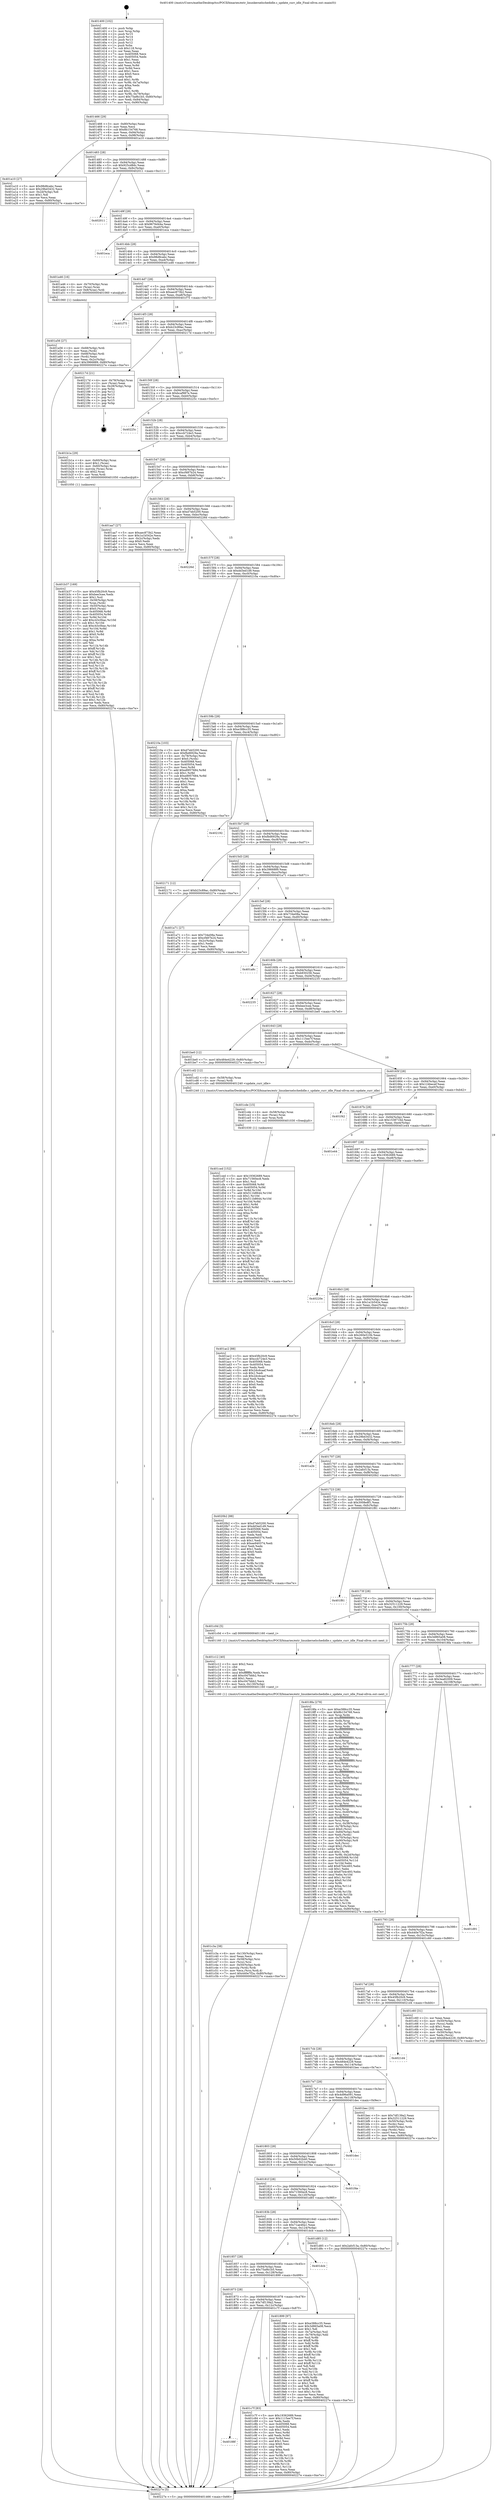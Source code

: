 digraph "0x401400" {
  label = "0x401400 (/mnt/c/Users/mathe/Desktop/tcc/POCII/binaries/extr_linuxkernelschedidle.c_update_curr_idle_Final-ollvm.out::main(0))"
  labelloc = "t"
  node[shape=record]

  Entry [label="",width=0.3,height=0.3,shape=circle,fillcolor=black,style=filled]
  "0x401466" [label="{
     0x401466 [29]\l
     | [instrs]\l
     &nbsp;&nbsp;0x401466 \<+3\>: mov -0x80(%rbp),%eax\l
     &nbsp;&nbsp;0x401469 \<+2\>: mov %eax,%ecx\l
     &nbsp;&nbsp;0x40146b \<+6\>: sub $0x8b154768,%ecx\l
     &nbsp;&nbsp;0x401471 \<+6\>: mov %eax,-0x94(%rbp)\l
     &nbsp;&nbsp;0x401477 \<+6\>: mov %ecx,-0x98(%rbp)\l
     &nbsp;&nbsp;0x40147d \<+6\>: je 0000000000401a10 \<main+0x610\>\l
  }"]
  "0x401a10" [label="{
     0x401a10 [27]\l
     | [instrs]\l
     &nbsp;&nbsp;0x401a10 \<+5\>: mov $0x98d8cabc,%eax\l
     &nbsp;&nbsp;0x401a15 \<+5\>: mov $0x29bd3432,%ecx\l
     &nbsp;&nbsp;0x401a1a \<+3\>: mov -0x2d(%rbp),%dl\l
     &nbsp;&nbsp;0x401a1d \<+3\>: test $0x1,%dl\l
     &nbsp;&nbsp;0x401a20 \<+3\>: cmovne %ecx,%eax\l
     &nbsp;&nbsp;0x401a23 \<+3\>: mov %eax,-0x80(%rbp)\l
     &nbsp;&nbsp;0x401a26 \<+5\>: jmp 000000000040227e \<main+0xe7e\>\l
  }"]
  "0x401483" [label="{
     0x401483 [28]\l
     | [instrs]\l
     &nbsp;&nbsp;0x401483 \<+5\>: jmp 0000000000401488 \<main+0x88\>\l
     &nbsp;&nbsp;0x401488 \<+6\>: mov -0x94(%rbp),%eax\l
     &nbsp;&nbsp;0x40148e \<+5\>: sub $0x925cd8dc,%eax\l
     &nbsp;&nbsp;0x401493 \<+6\>: mov %eax,-0x9c(%rbp)\l
     &nbsp;&nbsp;0x401499 \<+6\>: je 0000000000402011 \<main+0xc11\>\l
  }"]
  Exit [label="",width=0.3,height=0.3,shape=circle,fillcolor=black,style=filled,peripheries=2]
  "0x402011" [label="{
     0x402011\l
  }", style=dashed]
  "0x40149f" [label="{
     0x40149f [28]\l
     | [instrs]\l
     &nbsp;&nbsp;0x40149f \<+5\>: jmp 00000000004014a4 \<main+0xa4\>\l
     &nbsp;&nbsp;0x4014a4 \<+6\>: mov -0x94(%rbp),%eax\l
     &nbsp;&nbsp;0x4014aa \<+5\>: sub $0x9676d44a,%eax\l
     &nbsp;&nbsp;0x4014af \<+6\>: mov %eax,-0xa0(%rbp)\l
     &nbsp;&nbsp;0x4014b5 \<+6\>: je 0000000000401eca \<main+0xaca\>\l
  }"]
  "0x401ced" [label="{
     0x401ced [152]\l
     | [instrs]\l
     &nbsp;&nbsp;0x401ced \<+5\>: mov $0x19362689,%ecx\l
     &nbsp;&nbsp;0x401cf2 \<+5\>: mov $0x71560ec8,%edx\l
     &nbsp;&nbsp;0x401cf7 \<+3\>: mov $0x1,%sil\l
     &nbsp;&nbsp;0x401cfa \<+8\>: mov 0x405068,%r8d\l
     &nbsp;&nbsp;0x401d02 \<+8\>: mov 0x405054,%r9d\l
     &nbsp;&nbsp;0x401d0a \<+3\>: mov %r8d,%r10d\l
     &nbsp;&nbsp;0x401d0d \<+7\>: add $0x511b8644,%r10d\l
     &nbsp;&nbsp;0x401d14 \<+4\>: sub $0x1,%r10d\l
     &nbsp;&nbsp;0x401d18 \<+7\>: sub $0x511b8644,%r10d\l
     &nbsp;&nbsp;0x401d1f \<+4\>: imul %r10d,%r8d\l
     &nbsp;&nbsp;0x401d23 \<+4\>: and $0x1,%r8d\l
     &nbsp;&nbsp;0x401d27 \<+4\>: cmp $0x0,%r8d\l
     &nbsp;&nbsp;0x401d2b \<+4\>: sete %r11b\l
     &nbsp;&nbsp;0x401d2f \<+4\>: cmp $0xa,%r9d\l
     &nbsp;&nbsp;0x401d33 \<+3\>: setl %bl\l
     &nbsp;&nbsp;0x401d36 \<+3\>: mov %r11b,%r14b\l
     &nbsp;&nbsp;0x401d39 \<+4\>: xor $0xff,%r14b\l
     &nbsp;&nbsp;0x401d3d \<+3\>: mov %bl,%r15b\l
     &nbsp;&nbsp;0x401d40 \<+4\>: xor $0xff,%r15b\l
     &nbsp;&nbsp;0x401d44 \<+4\>: xor $0x1,%sil\l
     &nbsp;&nbsp;0x401d48 \<+3\>: mov %r14b,%r12b\l
     &nbsp;&nbsp;0x401d4b \<+4\>: and $0xff,%r12b\l
     &nbsp;&nbsp;0x401d4f \<+3\>: and %sil,%r11b\l
     &nbsp;&nbsp;0x401d52 \<+3\>: mov %r15b,%r13b\l
     &nbsp;&nbsp;0x401d55 \<+4\>: and $0xff,%r13b\l
     &nbsp;&nbsp;0x401d59 \<+3\>: and %sil,%bl\l
     &nbsp;&nbsp;0x401d5c \<+3\>: or %r11b,%r12b\l
     &nbsp;&nbsp;0x401d5f \<+3\>: or %bl,%r13b\l
     &nbsp;&nbsp;0x401d62 \<+3\>: xor %r13b,%r12b\l
     &nbsp;&nbsp;0x401d65 \<+3\>: or %r15b,%r14b\l
     &nbsp;&nbsp;0x401d68 \<+4\>: xor $0xff,%r14b\l
     &nbsp;&nbsp;0x401d6c \<+4\>: or $0x1,%sil\l
     &nbsp;&nbsp;0x401d70 \<+3\>: and %sil,%r14b\l
     &nbsp;&nbsp;0x401d73 \<+3\>: or %r14b,%r12b\l
     &nbsp;&nbsp;0x401d76 \<+4\>: test $0x1,%r12b\l
     &nbsp;&nbsp;0x401d7a \<+3\>: cmovne %edx,%ecx\l
     &nbsp;&nbsp;0x401d7d \<+3\>: mov %ecx,-0x80(%rbp)\l
     &nbsp;&nbsp;0x401d80 \<+5\>: jmp 000000000040227e \<main+0xe7e\>\l
  }"]
  "0x401eca" [label="{
     0x401eca\l
  }", style=dashed]
  "0x4014bb" [label="{
     0x4014bb [28]\l
     | [instrs]\l
     &nbsp;&nbsp;0x4014bb \<+5\>: jmp 00000000004014c0 \<main+0xc0\>\l
     &nbsp;&nbsp;0x4014c0 \<+6\>: mov -0x94(%rbp),%eax\l
     &nbsp;&nbsp;0x4014c6 \<+5\>: sub $0x98d8cabc,%eax\l
     &nbsp;&nbsp;0x4014cb \<+6\>: mov %eax,-0xa4(%rbp)\l
     &nbsp;&nbsp;0x4014d1 \<+6\>: je 0000000000401a46 \<main+0x646\>\l
  }"]
  "0x401cde" [label="{
     0x401cde [15]\l
     | [instrs]\l
     &nbsp;&nbsp;0x401cde \<+4\>: mov -0x58(%rbp),%rax\l
     &nbsp;&nbsp;0x401ce2 \<+3\>: mov (%rax),%rax\l
     &nbsp;&nbsp;0x401ce5 \<+3\>: mov %rax,%rdi\l
     &nbsp;&nbsp;0x401ce8 \<+5\>: call 0000000000401030 \<free@plt\>\l
     | [calls]\l
     &nbsp;&nbsp;0x401030 \{1\} (unknown)\l
  }"]
  "0x401a46" [label="{
     0x401a46 [16]\l
     | [instrs]\l
     &nbsp;&nbsp;0x401a46 \<+4\>: mov -0x70(%rbp),%rax\l
     &nbsp;&nbsp;0x401a4a \<+3\>: mov (%rax),%rax\l
     &nbsp;&nbsp;0x401a4d \<+4\>: mov 0x8(%rax),%rdi\l
     &nbsp;&nbsp;0x401a51 \<+5\>: call 0000000000401060 \<atoi@plt\>\l
     | [calls]\l
     &nbsp;&nbsp;0x401060 \{1\} (unknown)\l
  }"]
  "0x4014d7" [label="{
     0x4014d7 [28]\l
     | [instrs]\l
     &nbsp;&nbsp;0x4014d7 \<+5\>: jmp 00000000004014dc \<main+0xdc\>\l
     &nbsp;&nbsp;0x4014dc \<+6\>: mov -0x94(%rbp),%eax\l
     &nbsp;&nbsp;0x4014e2 \<+5\>: sub $0xaec873b2,%eax\l
     &nbsp;&nbsp;0x4014e7 \<+6\>: mov %eax,-0xa8(%rbp)\l
     &nbsp;&nbsp;0x4014ed \<+6\>: je 0000000000401f75 \<main+0xb75\>\l
  }"]
  "0x40188f" [label="{
     0x40188f\l
  }", style=dashed]
  "0x401f75" [label="{
     0x401f75\l
  }", style=dashed]
  "0x4014f3" [label="{
     0x4014f3 [28]\l
     | [instrs]\l
     &nbsp;&nbsp;0x4014f3 \<+5\>: jmp 00000000004014f8 \<main+0xf8\>\l
     &nbsp;&nbsp;0x4014f8 \<+6\>: mov -0x94(%rbp),%eax\l
     &nbsp;&nbsp;0x4014fe \<+5\>: sub $0xb23c89ac,%eax\l
     &nbsp;&nbsp;0x401503 \<+6\>: mov %eax,-0xac(%rbp)\l
     &nbsp;&nbsp;0x401509 \<+6\>: je 000000000040217d \<main+0xd7d\>\l
  }"]
  "0x401c7f" [label="{
     0x401c7f [83]\l
     | [instrs]\l
     &nbsp;&nbsp;0x401c7f \<+5\>: mov $0x19362689,%eax\l
     &nbsp;&nbsp;0x401c84 \<+5\>: mov $0x1115ee7f,%ecx\l
     &nbsp;&nbsp;0x401c89 \<+2\>: xor %edx,%edx\l
     &nbsp;&nbsp;0x401c8b \<+7\>: mov 0x405068,%esi\l
     &nbsp;&nbsp;0x401c92 \<+7\>: mov 0x405054,%edi\l
     &nbsp;&nbsp;0x401c99 \<+3\>: sub $0x1,%edx\l
     &nbsp;&nbsp;0x401c9c \<+3\>: mov %esi,%r8d\l
     &nbsp;&nbsp;0x401c9f \<+3\>: add %edx,%r8d\l
     &nbsp;&nbsp;0x401ca2 \<+4\>: imul %r8d,%esi\l
     &nbsp;&nbsp;0x401ca6 \<+3\>: and $0x1,%esi\l
     &nbsp;&nbsp;0x401ca9 \<+3\>: cmp $0x0,%esi\l
     &nbsp;&nbsp;0x401cac \<+4\>: sete %r9b\l
     &nbsp;&nbsp;0x401cb0 \<+3\>: cmp $0xa,%edi\l
     &nbsp;&nbsp;0x401cb3 \<+4\>: setl %r10b\l
     &nbsp;&nbsp;0x401cb7 \<+3\>: mov %r9b,%r11b\l
     &nbsp;&nbsp;0x401cba \<+3\>: and %r10b,%r11b\l
     &nbsp;&nbsp;0x401cbd \<+3\>: xor %r10b,%r9b\l
     &nbsp;&nbsp;0x401cc0 \<+3\>: or %r9b,%r11b\l
     &nbsp;&nbsp;0x401cc3 \<+4\>: test $0x1,%r11b\l
     &nbsp;&nbsp;0x401cc7 \<+3\>: cmovne %ecx,%eax\l
     &nbsp;&nbsp;0x401cca \<+3\>: mov %eax,-0x80(%rbp)\l
     &nbsp;&nbsp;0x401ccd \<+5\>: jmp 000000000040227e \<main+0xe7e\>\l
  }"]
  "0x40217d" [label="{
     0x40217d [21]\l
     | [instrs]\l
     &nbsp;&nbsp;0x40217d \<+4\>: mov -0x78(%rbp),%rax\l
     &nbsp;&nbsp;0x402181 \<+2\>: mov (%rax),%eax\l
     &nbsp;&nbsp;0x402183 \<+4\>: lea -0x28(%rbp),%rsp\l
     &nbsp;&nbsp;0x402187 \<+1\>: pop %rbx\l
     &nbsp;&nbsp;0x402188 \<+2\>: pop %r12\l
     &nbsp;&nbsp;0x40218a \<+2\>: pop %r13\l
     &nbsp;&nbsp;0x40218c \<+2\>: pop %r14\l
     &nbsp;&nbsp;0x40218e \<+2\>: pop %r15\l
     &nbsp;&nbsp;0x402190 \<+1\>: pop %rbp\l
     &nbsp;&nbsp;0x402191 \<+1\>: ret\l
  }"]
  "0x40150f" [label="{
     0x40150f [28]\l
     | [instrs]\l
     &nbsp;&nbsp;0x40150f \<+5\>: jmp 0000000000401514 \<main+0x114\>\l
     &nbsp;&nbsp;0x401514 \<+6\>: mov -0x94(%rbp),%eax\l
     &nbsp;&nbsp;0x40151a \<+5\>: sub $0xbcaf987e,%eax\l
     &nbsp;&nbsp;0x40151f \<+6\>: mov %eax,-0xb0(%rbp)\l
     &nbsp;&nbsp;0x401525 \<+6\>: je 000000000040225c \<main+0xe5c\>\l
  }"]
  "0x401c3a" [label="{
     0x401c3a [38]\l
     | [instrs]\l
     &nbsp;&nbsp;0x401c3a \<+6\>: mov -0x130(%rbp),%ecx\l
     &nbsp;&nbsp;0x401c40 \<+3\>: imul %eax,%ecx\l
     &nbsp;&nbsp;0x401c43 \<+4\>: mov -0x58(%rbp),%rsi\l
     &nbsp;&nbsp;0x401c47 \<+3\>: mov (%rsi),%rsi\l
     &nbsp;&nbsp;0x401c4a \<+4\>: mov -0x50(%rbp),%rdi\l
     &nbsp;&nbsp;0x401c4e \<+3\>: movslq (%rdi),%rdi\l
     &nbsp;&nbsp;0x401c51 \<+3\>: mov %ecx,(%rsi,%rdi,4)\l
     &nbsp;&nbsp;0x401c54 \<+7\>: movl $0x440e7f2a,-0x80(%rbp)\l
     &nbsp;&nbsp;0x401c5b \<+5\>: jmp 000000000040227e \<main+0xe7e\>\l
  }"]
  "0x40225c" [label="{
     0x40225c\l
  }", style=dashed]
  "0x40152b" [label="{
     0x40152b [28]\l
     | [instrs]\l
     &nbsp;&nbsp;0x40152b \<+5\>: jmp 0000000000401530 \<main+0x130\>\l
     &nbsp;&nbsp;0x401530 \<+6\>: mov -0x94(%rbp),%eax\l
     &nbsp;&nbsp;0x401536 \<+5\>: sub $0xccb724e3,%eax\l
     &nbsp;&nbsp;0x40153b \<+6\>: mov %eax,-0xb4(%rbp)\l
     &nbsp;&nbsp;0x401541 \<+6\>: je 0000000000401b1a \<main+0x71a\>\l
  }"]
  "0x401c12" [label="{
     0x401c12 [40]\l
     | [instrs]\l
     &nbsp;&nbsp;0x401c12 \<+5\>: mov $0x2,%ecx\l
     &nbsp;&nbsp;0x401c17 \<+1\>: cltd\l
     &nbsp;&nbsp;0x401c18 \<+2\>: idiv %ecx\l
     &nbsp;&nbsp;0x401c1a \<+6\>: imul $0xfffffffe,%edx,%ecx\l
     &nbsp;&nbsp;0x401c20 \<+6\>: add $0xc047bbb2,%ecx\l
     &nbsp;&nbsp;0x401c26 \<+3\>: add $0x1,%ecx\l
     &nbsp;&nbsp;0x401c29 \<+6\>: sub $0xc047bbb2,%ecx\l
     &nbsp;&nbsp;0x401c2f \<+6\>: mov %ecx,-0x130(%rbp)\l
     &nbsp;&nbsp;0x401c35 \<+5\>: call 0000000000401160 \<next_i\>\l
     | [calls]\l
     &nbsp;&nbsp;0x401160 \{1\} (/mnt/c/Users/mathe/Desktop/tcc/POCII/binaries/extr_linuxkernelschedidle.c_update_curr_idle_Final-ollvm.out::next_i)\l
  }"]
  "0x401b1a" [label="{
     0x401b1a [29]\l
     | [instrs]\l
     &nbsp;&nbsp;0x401b1a \<+4\>: mov -0x60(%rbp),%rax\l
     &nbsp;&nbsp;0x401b1e \<+6\>: movl $0x1,(%rax)\l
     &nbsp;&nbsp;0x401b24 \<+4\>: mov -0x60(%rbp),%rax\l
     &nbsp;&nbsp;0x401b28 \<+3\>: movslq (%rax),%rax\l
     &nbsp;&nbsp;0x401b2b \<+4\>: shl $0x2,%rax\l
     &nbsp;&nbsp;0x401b2f \<+3\>: mov %rax,%rdi\l
     &nbsp;&nbsp;0x401b32 \<+5\>: call 0000000000401050 \<malloc@plt\>\l
     | [calls]\l
     &nbsp;&nbsp;0x401050 \{1\} (unknown)\l
  }"]
  "0x401547" [label="{
     0x401547 [28]\l
     | [instrs]\l
     &nbsp;&nbsp;0x401547 \<+5\>: jmp 000000000040154c \<main+0x14c\>\l
     &nbsp;&nbsp;0x40154c \<+6\>: mov -0x94(%rbp),%eax\l
     &nbsp;&nbsp;0x401552 \<+5\>: sub $0xcf487b24,%eax\l
     &nbsp;&nbsp;0x401557 \<+6\>: mov %eax,-0xb8(%rbp)\l
     &nbsp;&nbsp;0x40155d \<+6\>: je 0000000000401aa7 \<main+0x6a7\>\l
  }"]
  "0x401b37" [label="{
     0x401b37 [169]\l
     | [instrs]\l
     &nbsp;&nbsp;0x401b37 \<+5\>: mov $0x45fb20c9,%ecx\l
     &nbsp;&nbsp;0x401b3c \<+5\>: mov $0xbee3cee,%edx\l
     &nbsp;&nbsp;0x401b41 \<+3\>: mov $0x1,%sil\l
     &nbsp;&nbsp;0x401b44 \<+4\>: mov -0x58(%rbp),%rdi\l
     &nbsp;&nbsp;0x401b48 \<+3\>: mov %rax,(%rdi)\l
     &nbsp;&nbsp;0x401b4b \<+4\>: mov -0x50(%rbp),%rax\l
     &nbsp;&nbsp;0x401b4f \<+6\>: movl $0x0,(%rax)\l
     &nbsp;&nbsp;0x401b55 \<+8\>: mov 0x405068,%r8d\l
     &nbsp;&nbsp;0x401b5d \<+8\>: mov 0x405054,%r9d\l
     &nbsp;&nbsp;0x401b65 \<+3\>: mov %r8d,%r10d\l
     &nbsp;&nbsp;0x401b68 \<+7\>: add $0xc43c0bac,%r10d\l
     &nbsp;&nbsp;0x401b6f \<+4\>: sub $0x1,%r10d\l
     &nbsp;&nbsp;0x401b73 \<+7\>: sub $0xc43c0bac,%r10d\l
     &nbsp;&nbsp;0x401b7a \<+4\>: imul %r10d,%r8d\l
     &nbsp;&nbsp;0x401b7e \<+4\>: and $0x1,%r8d\l
     &nbsp;&nbsp;0x401b82 \<+4\>: cmp $0x0,%r8d\l
     &nbsp;&nbsp;0x401b86 \<+4\>: sete %r11b\l
     &nbsp;&nbsp;0x401b8a \<+4\>: cmp $0xa,%r9d\l
     &nbsp;&nbsp;0x401b8e \<+3\>: setl %bl\l
     &nbsp;&nbsp;0x401b91 \<+3\>: mov %r11b,%r14b\l
     &nbsp;&nbsp;0x401b94 \<+4\>: xor $0xff,%r14b\l
     &nbsp;&nbsp;0x401b98 \<+3\>: mov %bl,%r15b\l
     &nbsp;&nbsp;0x401b9b \<+4\>: xor $0xff,%r15b\l
     &nbsp;&nbsp;0x401b9f \<+4\>: xor $0x1,%sil\l
     &nbsp;&nbsp;0x401ba3 \<+3\>: mov %r14b,%r12b\l
     &nbsp;&nbsp;0x401ba6 \<+4\>: and $0xff,%r12b\l
     &nbsp;&nbsp;0x401baa \<+3\>: and %sil,%r11b\l
     &nbsp;&nbsp;0x401bad \<+3\>: mov %r15b,%r13b\l
     &nbsp;&nbsp;0x401bb0 \<+4\>: and $0xff,%r13b\l
     &nbsp;&nbsp;0x401bb4 \<+3\>: and %sil,%bl\l
     &nbsp;&nbsp;0x401bb7 \<+3\>: or %r11b,%r12b\l
     &nbsp;&nbsp;0x401bba \<+3\>: or %bl,%r13b\l
     &nbsp;&nbsp;0x401bbd \<+3\>: xor %r13b,%r12b\l
     &nbsp;&nbsp;0x401bc0 \<+3\>: or %r15b,%r14b\l
     &nbsp;&nbsp;0x401bc3 \<+4\>: xor $0xff,%r14b\l
     &nbsp;&nbsp;0x401bc7 \<+4\>: or $0x1,%sil\l
     &nbsp;&nbsp;0x401bcb \<+3\>: and %sil,%r14b\l
     &nbsp;&nbsp;0x401bce \<+3\>: or %r14b,%r12b\l
     &nbsp;&nbsp;0x401bd1 \<+4\>: test $0x1,%r12b\l
     &nbsp;&nbsp;0x401bd5 \<+3\>: cmovne %edx,%ecx\l
     &nbsp;&nbsp;0x401bd8 \<+3\>: mov %ecx,-0x80(%rbp)\l
     &nbsp;&nbsp;0x401bdb \<+5\>: jmp 000000000040227e \<main+0xe7e\>\l
  }"]
  "0x401aa7" [label="{
     0x401aa7 [27]\l
     | [instrs]\l
     &nbsp;&nbsp;0x401aa7 \<+5\>: mov $0xaec873b2,%eax\l
     &nbsp;&nbsp;0x401aac \<+5\>: mov $0x1a1b542e,%ecx\l
     &nbsp;&nbsp;0x401ab1 \<+3\>: mov -0x2c(%rbp),%edx\l
     &nbsp;&nbsp;0x401ab4 \<+3\>: cmp $0x0,%edx\l
     &nbsp;&nbsp;0x401ab7 \<+3\>: cmove %ecx,%eax\l
     &nbsp;&nbsp;0x401aba \<+3\>: mov %eax,-0x80(%rbp)\l
     &nbsp;&nbsp;0x401abd \<+5\>: jmp 000000000040227e \<main+0xe7e\>\l
  }"]
  "0x401563" [label="{
     0x401563 [28]\l
     | [instrs]\l
     &nbsp;&nbsp;0x401563 \<+5\>: jmp 0000000000401568 \<main+0x168\>\l
     &nbsp;&nbsp;0x401568 \<+6\>: mov -0x94(%rbp),%eax\l
     &nbsp;&nbsp;0x40156e \<+5\>: sub $0xd7eb5200,%eax\l
     &nbsp;&nbsp;0x401573 \<+6\>: mov %eax,-0xbc(%rbp)\l
     &nbsp;&nbsp;0x401579 \<+6\>: je 000000000040226d \<main+0xe6d\>\l
  }"]
  "0x401a56" [label="{
     0x401a56 [27]\l
     | [instrs]\l
     &nbsp;&nbsp;0x401a56 \<+4\>: mov -0x68(%rbp),%rdi\l
     &nbsp;&nbsp;0x401a5a \<+2\>: mov %eax,(%rdi)\l
     &nbsp;&nbsp;0x401a5c \<+4\>: mov -0x68(%rbp),%rdi\l
     &nbsp;&nbsp;0x401a60 \<+2\>: mov (%rdi),%eax\l
     &nbsp;&nbsp;0x401a62 \<+3\>: mov %eax,-0x2c(%rbp)\l
     &nbsp;&nbsp;0x401a65 \<+7\>: movl $0x3966889,-0x80(%rbp)\l
     &nbsp;&nbsp;0x401a6c \<+5\>: jmp 000000000040227e \<main+0xe7e\>\l
  }"]
  "0x40226d" [label="{
     0x40226d\l
  }", style=dashed]
  "0x40157f" [label="{
     0x40157f [28]\l
     | [instrs]\l
     &nbsp;&nbsp;0x40157f \<+5\>: jmp 0000000000401584 \<main+0x184\>\l
     &nbsp;&nbsp;0x401584 \<+6\>: mov -0x94(%rbp),%eax\l
     &nbsp;&nbsp;0x40158a \<+5\>: sub $0xdd3ed1d9,%eax\l
     &nbsp;&nbsp;0x40158f \<+6\>: mov %eax,-0xc0(%rbp)\l
     &nbsp;&nbsp;0x401595 \<+6\>: je 000000000040210a \<main+0xd0a\>\l
  }"]
  "0x401400" [label="{
     0x401400 [102]\l
     | [instrs]\l
     &nbsp;&nbsp;0x401400 \<+1\>: push %rbp\l
     &nbsp;&nbsp;0x401401 \<+3\>: mov %rsp,%rbp\l
     &nbsp;&nbsp;0x401404 \<+2\>: push %r15\l
     &nbsp;&nbsp;0x401406 \<+2\>: push %r14\l
     &nbsp;&nbsp;0x401408 \<+2\>: push %r13\l
     &nbsp;&nbsp;0x40140a \<+2\>: push %r12\l
     &nbsp;&nbsp;0x40140c \<+1\>: push %rbx\l
     &nbsp;&nbsp;0x40140d \<+7\>: sub $0x118,%rsp\l
     &nbsp;&nbsp;0x401414 \<+2\>: xor %eax,%eax\l
     &nbsp;&nbsp;0x401416 \<+7\>: mov 0x405068,%ecx\l
     &nbsp;&nbsp;0x40141d \<+7\>: mov 0x405054,%edx\l
     &nbsp;&nbsp;0x401424 \<+3\>: sub $0x1,%eax\l
     &nbsp;&nbsp;0x401427 \<+3\>: mov %ecx,%r8d\l
     &nbsp;&nbsp;0x40142a \<+3\>: add %eax,%r8d\l
     &nbsp;&nbsp;0x40142d \<+4\>: imul %r8d,%ecx\l
     &nbsp;&nbsp;0x401431 \<+3\>: and $0x1,%ecx\l
     &nbsp;&nbsp;0x401434 \<+3\>: cmp $0x0,%ecx\l
     &nbsp;&nbsp;0x401437 \<+4\>: sete %r9b\l
     &nbsp;&nbsp;0x40143b \<+4\>: and $0x1,%r9b\l
     &nbsp;&nbsp;0x40143f \<+4\>: mov %r9b,-0x7a(%rbp)\l
     &nbsp;&nbsp;0x401443 \<+3\>: cmp $0xa,%edx\l
     &nbsp;&nbsp;0x401446 \<+4\>: setl %r9b\l
     &nbsp;&nbsp;0x40144a \<+4\>: and $0x1,%r9b\l
     &nbsp;&nbsp;0x40144e \<+4\>: mov %r9b,-0x79(%rbp)\l
     &nbsp;&nbsp;0x401452 \<+7\>: movl $0x75a9b1b5,-0x80(%rbp)\l
     &nbsp;&nbsp;0x401459 \<+6\>: mov %edi,-0x84(%rbp)\l
     &nbsp;&nbsp;0x40145f \<+7\>: mov %rsi,-0x90(%rbp)\l
  }"]
  "0x40210a" [label="{
     0x40210a [103]\l
     | [instrs]\l
     &nbsp;&nbsp;0x40210a \<+5\>: mov $0xd7eb5200,%eax\l
     &nbsp;&nbsp;0x40210f \<+5\>: mov $0xfbd6929a,%ecx\l
     &nbsp;&nbsp;0x402114 \<+4\>: mov -0x78(%rbp),%rdx\l
     &nbsp;&nbsp;0x402118 \<+6\>: movl $0x0,(%rdx)\l
     &nbsp;&nbsp;0x40211e \<+7\>: mov 0x405068,%esi\l
     &nbsp;&nbsp;0x402125 \<+7\>: mov 0x405054,%edi\l
     &nbsp;&nbsp;0x40212c \<+3\>: mov %esi,%r8d\l
     &nbsp;&nbsp;0x40212f \<+7\>: add $0xe8957684,%r8d\l
     &nbsp;&nbsp;0x402136 \<+4\>: sub $0x1,%r8d\l
     &nbsp;&nbsp;0x40213a \<+7\>: sub $0xe8957684,%r8d\l
     &nbsp;&nbsp;0x402141 \<+4\>: imul %r8d,%esi\l
     &nbsp;&nbsp;0x402145 \<+3\>: and $0x1,%esi\l
     &nbsp;&nbsp;0x402148 \<+3\>: cmp $0x0,%esi\l
     &nbsp;&nbsp;0x40214b \<+4\>: sete %r9b\l
     &nbsp;&nbsp;0x40214f \<+3\>: cmp $0xa,%edi\l
     &nbsp;&nbsp;0x402152 \<+4\>: setl %r10b\l
     &nbsp;&nbsp;0x402156 \<+3\>: mov %r9b,%r11b\l
     &nbsp;&nbsp;0x402159 \<+3\>: and %r10b,%r11b\l
     &nbsp;&nbsp;0x40215c \<+3\>: xor %r10b,%r9b\l
     &nbsp;&nbsp;0x40215f \<+3\>: or %r9b,%r11b\l
     &nbsp;&nbsp;0x402162 \<+4\>: test $0x1,%r11b\l
     &nbsp;&nbsp;0x402166 \<+3\>: cmovne %ecx,%eax\l
     &nbsp;&nbsp;0x402169 \<+3\>: mov %eax,-0x80(%rbp)\l
     &nbsp;&nbsp;0x40216c \<+5\>: jmp 000000000040227e \<main+0xe7e\>\l
  }"]
  "0x40159b" [label="{
     0x40159b [28]\l
     | [instrs]\l
     &nbsp;&nbsp;0x40159b \<+5\>: jmp 00000000004015a0 \<main+0x1a0\>\l
     &nbsp;&nbsp;0x4015a0 \<+6\>: mov -0x94(%rbp),%eax\l
     &nbsp;&nbsp;0x4015a6 \<+5\>: sub $0xe388cc35,%eax\l
     &nbsp;&nbsp;0x4015ab \<+6\>: mov %eax,-0xc4(%rbp)\l
     &nbsp;&nbsp;0x4015b1 \<+6\>: je 0000000000402192 \<main+0xd92\>\l
  }"]
  "0x40227e" [label="{
     0x40227e [5]\l
     | [instrs]\l
     &nbsp;&nbsp;0x40227e \<+5\>: jmp 0000000000401466 \<main+0x66\>\l
  }"]
  "0x402192" [label="{
     0x402192\l
  }", style=dashed]
  "0x4015b7" [label="{
     0x4015b7 [28]\l
     | [instrs]\l
     &nbsp;&nbsp;0x4015b7 \<+5\>: jmp 00000000004015bc \<main+0x1bc\>\l
     &nbsp;&nbsp;0x4015bc \<+6\>: mov -0x94(%rbp),%eax\l
     &nbsp;&nbsp;0x4015c2 \<+5\>: sub $0xfbd6929a,%eax\l
     &nbsp;&nbsp;0x4015c7 \<+6\>: mov %eax,-0xc8(%rbp)\l
     &nbsp;&nbsp;0x4015cd \<+6\>: je 0000000000402171 \<main+0xd71\>\l
  }"]
  "0x401873" [label="{
     0x401873 [28]\l
     | [instrs]\l
     &nbsp;&nbsp;0x401873 \<+5\>: jmp 0000000000401878 \<main+0x478\>\l
     &nbsp;&nbsp;0x401878 \<+6\>: mov -0x94(%rbp),%eax\l
     &nbsp;&nbsp;0x40187e \<+5\>: sub $0x7df139a2,%eax\l
     &nbsp;&nbsp;0x401883 \<+6\>: mov %eax,-0x12c(%rbp)\l
     &nbsp;&nbsp;0x401889 \<+6\>: je 0000000000401c7f \<main+0x87f\>\l
  }"]
  "0x402171" [label="{
     0x402171 [12]\l
     | [instrs]\l
     &nbsp;&nbsp;0x402171 \<+7\>: movl $0xb23c89ac,-0x80(%rbp)\l
     &nbsp;&nbsp;0x402178 \<+5\>: jmp 000000000040227e \<main+0xe7e\>\l
  }"]
  "0x4015d3" [label="{
     0x4015d3 [28]\l
     | [instrs]\l
     &nbsp;&nbsp;0x4015d3 \<+5\>: jmp 00000000004015d8 \<main+0x1d8\>\l
     &nbsp;&nbsp;0x4015d8 \<+6\>: mov -0x94(%rbp),%eax\l
     &nbsp;&nbsp;0x4015de \<+5\>: sub $0x3966889,%eax\l
     &nbsp;&nbsp;0x4015e3 \<+6\>: mov %eax,-0xcc(%rbp)\l
     &nbsp;&nbsp;0x4015e9 \<+6\>: je 0000000000401a71 \<main+0x671\>\l
  }"]
  "0x401899" [label="{
     0x401899 [97]\l
     | [instrs]\l
     &nbsp;&nbsp;0x401899 \<+5\>: mov $0xe388cc35,%eax\l
     &nbsp;&nbsp;0x40189e \<+5\>: mov $0x3d865a08,%ecx\l
     &nbsp;&nbsp;0x4018a3 \<+2\>: mov $0x1,%dl\l
     &nbsp;&nbsp;0x4018a5 \<+4\>: mov -0x7a(%rbp),%sil\l
     &nbsp;&nbsp;0x4018a9 \<+4\>: mov -0x79(%rbp),%dil\l
     &nbsp;&nbsp;0x4018ad \<+3\>: mov %sil,%r8b\l
     &nbsp;&nbsp;0x4018b0 \<+4\>: xor $0xff,%r8b\l
     &nbsp;&nbsp;0x4018b4 \<+3\>: mov %dil,%r9b\l
     &nbsp;&nbsp;0x4018b7 \<+4\>: xor $0xff,%r9b\l
     &nbsp;&nbsp;0x4018bb \<+3\>: xor $0x1,%dl\l
     &nbsp;&nbsp;0x4018be \<+3\>: mov %r8b,%r10b\l
     &nbsp;&nbsp;0x4018c1 \<+4\>: and $0xff,%r10b\l
     &nbsp;&nbsp;0x4018c5 \<+3\>: and %dl,%sil\l
     &nbsp;&nbsp;0x4018c8 \<+3\>: mov %r9b,%r11b\l
     &nbsp;&nbsp;0x4018cb \<+4\>: and $0xff,%r11b\l
     &nbsp;&nbsp;0x4018cf \<+3\>: and %dl,%dil\l
     &nbsp;&nbsp;0x4018d2 \<+3\>: or %sil,%r10b\l
     &nbsp;&nbsp;0x4018d5 \<+3\>: or %dil,%r11b\l
     &nbsp;&nbsp;0x4018d8 \<+3\>: xor %r11b,%r10b\l
     &nbsp;&nbsp;0x4018db \<+3\>: or %r9b,%r8b\l
     &nbsp;&nbsp;0x4018de \<+4\>: xor $0xff,%r8b\l
     &nbsp;&nbsp;0x4018e2 \<+3\>: or $0x1,%dl\l
     &nbsp;&nbsp;0x4018e5 \<+3\>: and %dl,%r8b\l
     &nbsp;&nbsp;0x4018e8 \<+3\>: or %r8b,%r10b\l
     &nbsp;&nbsp;0x4018eb \<+4\>: test $0x1,%r10b\l
     &nbsp;&nbsp;0x4018ef \<+3\>: cmovne %ecx,%eax\l
     &nbsp;&nbsp;0x4018f2 \<+3\>: mov %eax,-0x80(%rbp)\l
     &nbsp;&nbsp;0x4018f5 \<+5\>: jmp 000000000040227e \<main+0xe7e\>\l
  }"]
  "0x401a71" [label="{
     0x401a71 [27]\l
     | [instrs]\l
     &nbsp;&nbsp;0x401a71 \<+5\>: mov $0x734e08a,%eax\l
     &nbsp;&nbsp;0x401a76 \<+5\>: mov $0xcf487b24,%ecx\l
     &nbsp;&nbsp;0x401a7b \<+3\>: mov -0x2c(%rbp),%edx\l
     &nbsp;&nbsp;0x401a7e \<+3\>: cmp $0x1,%edx\l
     &nbsp;&nbsp;0x401a81 \<+3\>: cmovl %ecx,%eax\l
     &nbsp;&nbsp;0x401a84 \<+3\>: mov %eax,-0x80(%rbp)\l
     &nbsp;&nbsp;0x401a87 \<+5\>: jmp 000000000040227e \<main+0xe7e\>\l
  }"]
  "0x4015ef" [label="{
     0x4015ef [28]\l
     | [instrs]\l
     &nbsp;&nbsp;0x4015ef \<+5\>: jmp 00000000004015f4 \<main+0x1f4\>\l
     &nbsp;&nbsp;0x4015f4 \<+6\>: mov -0x94(%rbp),%eax\l
     &nbsp;&nbsp;0x4015fa \<+5\>: sub $0x734e08a,%eax\l
     &nbsp;&nbsp;0x4015ff \<+6\>: mov %eax,-0xd0(%rbp)\l
     &nbsp;&nbsp;0x401605 \<+6\>: je 0000000000401a8c \<main+0x68c\>\l
  }"]
  "0x401857" [label="{
     0x401857 [28]\l
     | [instrs]\l
     &nbsp;&nbsp;0x401857 \<+5\>: jmp 000000000040185c \<main+0x45c\>\l
     &nbsp;&nbsp;0x40185c \<+6\>: mov -0x94(%rbp),%eax\l
     &nbsp;&nbsp;0x401862 \<+5\>: sub $0x75a9b1b5,%eax\l
     &nbsp;&nbsp;0x401867 \<+6\>: mov %eax,-0x128(%rbp)\l
     &nbsp;&nbsp;0x40186d \<+6\>: je 0000000000401899 \<main+0x499\>\l
  }"]
  "0x401a8c" [label="{
     0x401a8c\l
  }", style=dashed]
  "0x40160b" [label="{
     0x40160b [28]\l
     | [instrs]\l
     &nbsp;&nbsp;0x40160b \<+5\>: jmp 0000000000401610 \<main+0x210\>\l
     &nbsp;&nbsp;0x401610 \<+6\>: mov -0x94(%rbp),%eax\l
     &nbsp;&nbsp;0x401616 \<+5\>: sub $0xb930256,%eax\l
     &nbsp;&nbsp;0x40161b \<+6\>: mov %eax,-0xd4(%rbp)\l
     &nbsp;&nbsp;0x401621 \<+6\>: je 0000000000402235 \<main+0xe35\>\l
  }"]
  "0x401dcb" [label="{
     0x401dcb\l
  }", style=dashed]
  "0x402235" [label="{
     0x402235\l
  }", style=dashed]
  "0x401627" [label="{
     0x401627 [28]\l
     | [instrs]\l
     &nbsp;&nbsp;0x401627 \<+5\>: jmp 000000000040162c \<main+0x22c\>\l
     &nbsp;&nbsp;0x40162c \<+6\>: mov -0x94(%rbp),%eax\l
     &nbsp;&nbsp;0x401632 \<+5\>: sub $0xbee3cee,%eax\l
     &nbsp;&nbsp;0x401637 \<+6\>: mov %eax,-0xd8(%rbp)\l
     &nbsp;&nbsp;0x40163d \<+6\>: je 0000000000401be0 \<main+0x7e0\>\l
  }"]
  "0x40183b" [label="{
     0x40183b [28]\l
     | [instrs]\l
     &nbsp;&nbsp;0x40183b \<+5\>: jmp 0000000000401840 \<main+0x440\>\l
     &nbsp;&nbsp;0x401840 \<+6\>: mov -0x94(%rbp),%eax\l
     &nbsp;&nbsp;0x401846 \<+5\>: sub $0x71ae46a1,%eax\l
     &nbsp;&nbsp;0x40184b \<+6\>: mov %eax,-0x124(%rbp)\l
     &nbsp;&nbsp;0x401851 \<+6\>: je 0000000000401dcb \<main+0x9cb\>\l
  }"]
  "0x401be0" [label="{
     0x401be0 [12]\l
     | [instrs]\l
     &nbsp;&nbsp;0x401be0 \<+7\>: movl $0x484e4229,-0x80(%rbp)\l
     &nbsp;&nbsp;0x401be7 \<+5\>: jmp 000000000040227e \<main+0xe7e\>\l
  }"]
  "0x401643" [label="{
     0x401643 [28]\l
     | [instrs]\l
     &nbsp;&nbsp;0x401643 \<+5\>: jmp 0000000000401648 \<main+0x248\>\l
     &nbsp;&nbsp;0x401648 \<+6\>: mov -0x94(%rbp),%eax\l
     &nbsp;&nbsp;0x40164e \<+5\>: sub $0x1115ee7f,%eax\l
     &nbsp;&nbsp;0x401653 \<+6\>: mov %eax,-0xdc(%rbp)\l
     &nbsp;&nbsp;0x401659 \<+6\>: je 0000000000401cd2 \<main+0x8d2\>\l
  }"]
  "0x401d85" [label="{
     0x401d85 [12]\l
     | [instrs]\l
     &nbsp;&nbsp;0x401d85 \<+7\>: movl $0x2afcf13a,-0x80(%rbp)\l
     &nbsp;&nbsp;0x401d8c \<+5\>: jmp 000000000040227e \<main+0xe7e\>\l
  }"]
  "0x401cd2" [label="{
     0x401cd2 [12]\l
     | [instrs]\l
     &nbsp;&nbsp;0x401cd2 \<+4\>: mov -0x58(%rbp),%rax\l
     &nbsp;&nbsp;0x401cd6 \<+3\>: mov (%rax),%rdi\l
     &nbsp;&nbsp;0x401cd9 \<+5\>: call 0000000000401240 \<update_curr_idle\>\l
     | [calls]\l
     &nbsp;&nbsp;0x401240 \{1\} (/mnt/c/Users/mathe/Desktop/tcc/POCII/binaries/extr_linuxkernelschedidle.c_update_curr_idle_Final-ollvm.out::update_curr_idle)\l
  }"]
  "0x40165f" [label="{
     0x40165f [28]\l
     | [instrs]\l
     &nbsp;&nbsp;0x40165f \<+5\>: jmp 0000000000401664 \<main+0x264\>\l
     &nbsp;&nbsp;0x401664 \<+6\>: mov -0x94(%rbp),%eax\l
     &nbsp;&nbsp;0x40166a \<+5\>: sub $0x124becef,%eax\l
     &nbsp;&nbsp;0x40166f \<+6\>: mov %eax,-0xe0(%rbp)\l
     &nbsp;&nbsp;0x401675 \<+6\>: je 0000000000401f42 \<main+0xb42\>\l
  }"]
  "0x40181f" [label="{
     0x40181f [28]\l
     | [instrs]\l
     &nbsp;&nbsp;0x40181f \<+5\>: jmp 0000000000401824 \<main+0x424\>\l
     &nbsp;&nbsp;0x401824 \<+6\>: mov -0x94(%rbp),%eax\l
     &nbsp;&nbsp;0x40182a \<+5\>: sub $0x71560ec8,%eax\l
     &nbsp;&nbsp;0x40182f \<+6\>: mov %eax,-0x120(%rbp)\l
     &nbsp;&nbsp;0x401835 \<+6\>: je 0000000000401d85 \<main+0x985\>\l
  }"]
  "0x401f42" [label="{
     0x401f42\l
  }", style=dashed]
  "0x40167b" [label="{
     0x40167b [28]\l
     | [instrs]\l
     &nbsp;&nbsp;0x40167b \<+5\>: jmp 0000000000401680 \<main+0x280\>\l
     &nbsp;&nbsp;0x401680 \<+6\>: mov -0x94(%rbp),%eax\l
     &nbsp;&nbsp;0x401686 \<+5\>: sub $0x1538716d,%eax\l
     &nbsp;&nbsp;0x40168b \<+6\>: mov %eax,-0xe4(%rbp)\l
     &nbsp;&nbsp;0x401691 \<+6\>: je 0000000000401e44 \<main+0xa44\>\l
  }"]
  "0x401f4e" [label="{
     0x401f4e\l
  }", style=dashed]
  "0x401e44" [label="{
     0x401e44\l
  }", style=dashed]
  "0x401697" [label="{
     0x401697 [28]\l
     | [instrs]\l
     &nbsp;&nbsp;0x401697 \<+5\>: jmp 000000000040169c \<main+0x29c\>\l
     &nbsp;&nbsp;0x40169c \<+6\>: mov -0x94(%rbp),%eax\l
     &nbsp;&nbsp;0x4016a2 \<+5\>: sub $0x19362689,%eax\l
     &nbsp;&nbsp;0x4016a7 \<+6\>: mov %eax,-0xe8(%rbp)\l
     &nbsp;&nbsp;0x4016ad \<+6\>: je 000000000040220e \<main+0xe0e\>\l
  }"]
  "0x401803" [label="{
     0x401803 [28]\l
     | [instrs]\l
     &nbsp;&nbsp;0x401803 \<+5\>: jmp 0000000000401808 \<main+0x408\>\l
     &nbsp;&nbsp;0x401808 \<+6\>: mov -0x94(%rbp),%eax\l
     &nbsp;&nbsp;0x40180e \<+5\>: sub $0x50b02b40,%eax\l
     &nbsp;&nbsp;0x401813 \<+6\>: mov %eax,-0x11c(%rbp)\l
     &nbsp;&nbsp;0x401819 \<+6\>: je 0000000000401f4e \<main+0xb4e\>\l
  }"]
  "0x40220e" [label="{
     0x40220e\l
  }", style=dashed]
  "0x4016b3" [label="{
     0x4016b3 [28]\l
     | [instrs]\l
     &nbsp;&nbsp;0x4016b3 \<+5\>: jmp 00000000004016b8 \<main+0x2b8\>\l
     &nbsp;&nbsp;0x4016b8 \<+6\>: mov -0x94(%rbp),%eax\l
     &nbsp;&nbsp;0x4016be \<+5\>: sub $0x1a1b542e,%eax\l
     &nbsp;&nbsp;0x4016c3 \<+6\>: mov %eax,-0xec(%rbp)\l
     &nbsp;&nbsp;0x4016c9 \<+6\>: je 0000000000401ac2 \<main+0x6c2\>\l
  }"]
  "0x401dec" [label="{
     0x401dec\l
  }", style=dashed]
  "0x401ac2" [label="{
     0x401ac2 [88]\l
     | [instrs]\l
     &nbsp;&nbsp;0x401ac2 \<+5\>: mov $0x45fb20c9,%eax\l
     &nbsp;&nbsp;0x401ac7 \<+5\>: mov $0xccb724e3,%ecx\l
     &nbsp;&nbsp;0x401acc \<+7\>: mov 0x405068,%edx\l
     &nbsp;&nbsp;0x401ad3 \<+7\>: mov 0x405054,%esi\l
     &nbsp;&nbsp;0x401ada \<+2\>: mov %edx,%edi\l
     &nbsp;&nbsp;0x401adc \<+6\>: add $0x2dcdcaaf,%edi\l
     &nbsp;&nbsp;0x401ae2 \<+3\>: sub $0x1,%edi\l
     &nbsp;&nbsp;0x401ae5 \<+6\>: sub $0x2dcdcaaf,%edi\l
     &nbsp;&nbsp;0x401aeb \<+3\>: imul %edi,%edx\l
     &nbsp;&nbsp;0x401aee \<+3\>: and $0x1,%edx\l
     &nbsp;&nbsp;0x401af1 \<+3\>: cmp $0x0,%edx\l
     &nbsp;&nbsp;0x401af4 \<+4\>: sete %r8b\l
     &nbsp;&nbsp;0x401af8 \<+3\>: cmp $0xa,%esi\l
     &nbsp;&nbsp;0x401afb \<+4\>: setl %r9b\l
     &nbsp;&nbsp;0x401aff \<+3\>: mov %r8b,%r10b\l
     &nbsp;&nbsp;0x401b02 \<+3\>: and %r9b,%r10b\l
     &nbsp;&nbsp;0x401b05 \<+3\>: xor %r9b,%r8b\l
     &nbsp;&nbsp;0x401b08 \<+3\>: or %r8b,%r10b\l
     &nbsp;&nbsp;0x401b0b \<+4\>: test $0x1,%r10b\l
     &nbsp;&nbsp;0x401b0f \<+3\>: cmovne %ecx,%eax\l
     &nbsp;&nbsp;0x401b12 \<+3\>: mov %eax,-0x80(%rbp)\l
     &nbsp;&nbsp;0x401b15 \<+5\>: jmp 000000000040227e \<main+0xe7e\>\l
  }"]
  "0x4016cf" [label="{
     0x4016cf [28]\l
     | [instrs]\l
     &nbsp;&nbsp;0x4016cf \<+5\>: jmp 00000000004016d4 \<main+0x2d4\>\l
     &nbsp;&nbsp;0x4016d4 \<+6\>: mov -0x94(%rbp),%eax\l
     &nbsp;&nbsp;0x4016da \<+5\>: sub $0x260e510b,%eax\l
     &nbsp;&nbsp;0x4016df \<+6\>: mov %eax,-0xf0(%rbp)\l
     &nbsp;&nbsp;0x4016e5 \<+6\>: je 00000000004020a6 \<main+0xca6\>\l
  }"]
  "0x4017e7" [label="{
     0x4017e7 [28]\l
     | [instrs]\l
     &nbsp;&nbsp;0x4017e7 \<+5\>: jmp 00000000004017ec \<main+0x3ec\>\l
     &nbsp;&nbsp;0x4017ec \<+6\>: mov -0x94(%rbp),%eax\l
     &nbsp;&nbsp;0x4017f2 \<+5\>: sub $0x4d96a091,%eax\l
     &nbsp;&nbsp;0x4017f7 \<+6\>: mov %eax,-0x118(%rbp)\l
     &nbsp;&nbsp;0x4017fd \<+6\>: je 0000000000401dec \<main+0x9ec\>\l
  }"]
  "0x4020a6" [label="{
     0x4020a6\l
  }", style=dashed]
  "0x4016eb" [label="{
     0x4016eb [28]\l
     | [instrs]\l
     &nbsp;&nbsp;0x4016eb \<+5\>: jmp 00000000004016f0 \<main+0x2f0\>\l
     &nbsp;&nbsp;0x4016f0 \<+6\>: mov -0x94(%rbp),%eax\l
     &nbsp;&nbsp;0x4016f6 \<+5\>: sub $0x29bd3432,%eax\l
     &nbsp;&nbsp;0x4016fb \<+6\>: mov %eax,-0xf4(%rbp)\l
     &nbsp;&nbsp;0x401701 \<+6\>: je 0000000000401a2b \<main+0x62b\>\l
  }"]
  "0x401bec" [label="{
     0x401bec [33]\l
     | [instrs]\l
     &nbsp;&nbsp;0x401bec \<+5\>: mov $0x7df139a2,%eax\l
     &nbsp;&nbsp;0x401bf1 \<+5\>: mov $0x32511229,%ecx\l
     &nbsp;&nbsp;0x401bf6 \<+4\>: mov -0x50(%rbp),%rdx\l
     &nbsp;&nbsp;0x401bfa \<+2\>: mov (%rdx),%esi\l
     &nbsp;&nbsp;0x401bfc \<+4\>: mov -0x60(%rbp),%rdx\l
     &nbsp;&nbsp;0x401c00 \<+2\>: cmp (%rdx),%esi\l
     &nbsp;&nbsp;0x401c02 \<+3\>: cmovl %ecx,%eax\l
     &nbsp;&nbsp;0x401c05 \<+3\>: mov %eax,-0x80(%rbp)\l
     &nbsp;&nbsp;0x401c08 \<+5\>: jmp 000000000040227e \<main+0xe7e\>\l
  }"]
  "0x401a2b" [label="{
     0x401a2b\l
  }", style=dashed]
  "0x401707" [label="{
     0x401707 [28]\l
     | [instrs]\l
     &nbsp;&nbsp;0x401707 \<+5\>: jmp 000000000040170c \<main+0x30c\>\l
     &nbsp;&nbsp;0x40170c \<+6\>: mov -0x94(%rbp),%eax\l
     &nbsp;&nbsp;0x401712 \<+5\>: sub $0x2afcf13a,%eax\l
     &nbsp;&nbsp;0x401717 \<+6\>: mov %eax,-0xf8(%rbp)\l
     &nbsp;&nbsp;0x40171d \<+6\>: je 00000000004020b2 \<main+0xcb2\>\l
  }"]
  "0x4017cb" [label="{
     0x4017cb [28]\l
     | [instrs]\l
     &nbsp;&nbsp;0x4017cb \<+5\>: jmp 00000000004017d0 \<main+0x3d0\>\l
     &nbsp;&nbsp;0x4017d0 \<+6\>: mov -0x94(%rbp),%eax\l
     &nbsp;&nbsp;0x4017d6 \<+5\>: sub $0x484e4229,%eax\l
     &nbsp;&nbsp;0x4017db \<+6\>: mov %eax,-0x114(%rbp)\l
     &nbsp;&nbsp;0x4017e1 \<+6\>: je 0000000000401bec \<main+0x7ec\>\l
  }"]
  "0x4020b2" [label="{
     0x4020b2 [88]\l
     | [instrs]\l
     &nbsp;&nbsp;0x4020b2 \<+5\>: mov $0xd7eb5200,%eax\l
     &nbsp;&nbsp;0x4020b7 \<+5\>: mov $0xdd3ed1d9,%ecx\l
     &nbsp;&nbsp;0x4020bc \<+7\>: mov 0x405068,%edx\l
     &nbsp;&nbsp;0x4020c3 \<+7\>: mov 0x405054,%esi\l
     &nbsp;&nbsp;0x4020ca \<+2\>: mov %edx,%edi\l
     &nbsp;&nbsp;0x4020cc \<+6\>: add $0xee940374,%edi\l
     &nbsp;&nbsp;0x4020d2 \<+3\>: sub $0x1,%edi\l
     &nbsp;&nbsp;0x4020d5 \<+6\>: sub $0xee940374,%edi\l
     &nbsp;&nbsp;0x4020db \<+3\>: imul %edi,%edx\l
     &nbsp;&nbsp;0x4020de \<+3\>: and $0x1,%edx\l
     &nbsp;&nbsp;0x4020e1 \<+3\>: cmp $0x0,%edx\l
     &nbsp;&nbsp;0x4020e4 \<+4\>: sete %r8b\l
     &nbsp;&nbsp;0x4020e8 \<+3\>: cmp $0xa,%esi\l
     &nbsp;&nbsp;0x4020eb \<+4\>: setl %r9b\l
     &nbsp;&nbsp;0x4020ef \<+3\>: mov %r8b,%r10b\l
     &nbsp;&nbsp;0x4020f2 \<+3\>: and %r9b,%r10b\l
     &nbsp;&nbsp;0x4020f5 \<+3\>: xor %r9b,%r8b\l
     &nbsp;&nbsp;0x4020f8 \<+3\>: or %r8b,%r10b\l
     &nbsp;&nbsp;0x4020fb \<+4\>: test $0x1,%r10b\l
     &nbsp;&nbsp;0x4020ff \<+3\>: cmovne %ecx,%eax\l
     &nbsp;&nbsp;0x402102 \<+3\>: mov %eax,-0x80(%rbp)\l
     &nbsp;&nbsp;0x402105 \<+5\>: jmp 000000000040227e \<main+0xe7e\>\l
  }"]
  "0x401723" [label="{
     0x401723 [28]\l
     | [instrs]\l
     &nbsp;&nbsp;0x401723 \<+5\>: jmp 0000000000401728 \<main+0x328\>\l
     &nbsp;&nbsp;0x401728 \<+6\>: mov -0x94(%rbp),%eax\l
     &nbsp;&nbsp;0x40172e \<+5\>: sub $0x3008e8f1,%eax\l
     &nbsp;&nbsp;0x401733 \<+6\>: mov %eax,-0xfc(%rbp)\l
     &nbsp;&nbsp;0x401739 \<+6\>: je 0000000000401f81 \<main+0xb81\>\l
  }"]
  "0x4021d4" [label="{
     0x4021d4\l
  }", style=dashed]
  "0x401f81" [label="{
     0x401f81\l
  }", style=dashed]
  "0x40173f" [label="{
     0x40173f [28]\l
     | [instrs]\l
     &nbsp;&nbsp;0x40173f \<+5\>: jmp 0000000000401744 \<main+0x344\>\l
     &nbsp;&nbsp;0x401744 \<+6\>: mov -0x94(%rbp),%eax\l
     &nbsp;&nbsp;0x40174a \<+5\>: sub $0x32511229,%eax\l
     &nbsp;&nbsp;0x40174f \<+6\>: mov %eax,-0x100(%rbp)\l
     &nbsp;&nbsp;0x401755 \<+6\>: je 0000000000401c0d \<main+0x80d\>\l
  }"]
  "0x4017af" [label="{
     0x4017af [28]\l
     | [instrs]\l
     &nbsp;&nbsp;0x4017af \<+5\>: jmp 00000000004017b4 \<main+0x3b4\>\l
     &nbsp;&nbsp;0x4017b4 \<+6\>: mov -0x94(%rbp),%eax\l
     &nbsp;&nbsp;0x4017ba \<+5\>: sub $0x45fb20c9,%eax\l
     &nbsp;&nbsp;0x4017bf \<+6\>: mov %eax,-0x110(%rbp)\l
     &nbsp;&nbsp;0x4017c5 \<+6\>: je 00000000004021d4 \<main+0xdd4\>\l
  }"]
  "0x401c0d" [label="{
     0x401c0d [5]\l
     | [instrs]\l
     &nbsp;&nbsp;0x401c0d \<+5\>: call 0000000000401160 \<next_i\>\l
     | [calls]\l
     &nbsp;&nbsp;0x401160 \{1\} (/mnt/c/Users/mathe/Desktop/tcc/POCII/binaries/extr_linuxkernelschedidle.c_update_curr_idle_Final-ollvm.out::next_i)\l
  }"]
  "0x40175b" [label="{
     0x40175b [28]\l
     | [instrs]\l
     &nbsp;&nbsp;0x40175b \<+5\>: jmp 0000000000401760 \<main+0x360\>\l
     &nbsp;&nbsp;0x401760 \<+6\>: mov -0x94(%rbp),%eax\l
     &nbsp;&nbsp;0x401766 \<+5\>: sub $0x3d865a08,%eax\l
     &nbsp;&nbsp;0x40176b \<+6\>: mov %eax,-0x104(%rbp)\l
     &nbsp;&nbsp;0x401771 \<+6\>: je 00000000004018fa \<main+0x4fa\>\l
  }"]
  "0x401c60" [label="{
     0x401c60 [31]\l
     | [instrs]\l
     &nbsp;&nbsp;0x401c60 \<+2\>: xor %eax,%eax\l
     &nbsp;&nbsp;0x401c62 \<+4\>: mov -0x50(%rbp),%rcx\l
     &nbsp;&nbsp;0x401c66 \<+2\>: mov (%rcx),%edx\l
     &nbsp;&nbsp;0x401c68 \<+3\>: sub $0x1,%eax\l
     &nbsp;&nbsp;0x401c6b \<+2\>: sub %eax,%edx\l
     &nbsp;&nbsp;0x401c6d \<+4\>: mov -0x50(%rbp),%rcx\l
     &nbsp;&nbsp;0x401c71 \<+2\>: mov %edx,(%rcx)\l
     &nbsp;&nbsp;0x401c73 \<+7\>: movl $0x484e4229,-0x80(%rbp)\l
     &nbsp;&nbsp;0x401c7a \<+5\>: jmp 000000000040227e \<main+0xe7e\>\l
  }"]
  "0x4018fa" [label="{
     0x4018fa [278]\l
     | [instrs]\l
     &nbsp;&nbsp;0x4018fa \<+5\>: mov $0xe388cc35,%eax\l
     &nbsp;&nbsp;0x4018ff \<+5\>: mov $0x8b154768,%ecx\l
     &nbsp;&nbsp;0x401904 \<+3\>: mov %rsp,%rdx\l
     &nbsp;&nbsp;0x401907 \<+4\>: add $0xfffffffffffffff0,%rdx\l
     &nbsp;&nbsp;0x40190b \<+3\>: mov %rdx,%rsp\l
     &nbsp;&nbsp;0x40190e \<+4\>: mov %rdx,-0x78(%rbp)\l
     &nbsp;&nbsp;0x401912 \<+3\>: mov %rsp,%rdx\l
     &nbsp;&nbsp;0x401915 \<+4\>: add $0xfffffffffffffff0,%rdx\l
     &nbsp;&nbsp;0x401919 \<+3\>: mov %rdx,%rsp\l
     &nbsp;&nbsp;0x40191c \<+3\>: mov %rsp,%rsi\l
     &nbsp;&nbsp;0x40191f \<+4\>: add $0xfffffffffffffff0,%rsi\l
     &nbsp;&nbsp;0x401923 \<+3\>: mov %rsi,%rsp\l
     &nbsp;&nbsp;0x401926 \<+4\>: mov %rsi,-0x70(%rbp)\l
     &nbsp;&nbsp;0x40192a \<+3\>: mov %rsp,%rsi\l
     &nbsp;&nbsp;0x40192d \<+4\>: add $0xfffffffffffffff0,%rsi\l
     &nbsp;&nbsp;0x401931 \<+3\>: mov %rsi,%rsp\l
     &nbsp;&nbsp;0x401934 \<+4\>: mov %rsi,-0x68(%rbp)\l
     &nbsp;&nbsp;0x401938 \<+3\>: mov %rsp,%rsi\l
     &nbsp;&nbsp;0x40193b \<+4\>: add $0xfffffffffffffff0,%rsi\l
     &nbsp;&nbsp;0x40193f \<+3\>: mov %rsi,%rsp\l
     &nbsp;&nbsp;0x401942 \<+4\>: mov %rsi,-0x60(%rbp)\l
     &nbsp;&nbsp;0x401946 \<+3\>: mov %rsp,%rsi\l
     &nbsp;&nbsp;0x401949 \<+4\>: add $0xfffffffffffffff0,%rsi\l
     &nbsp;&nbsp;0x40194d \<+3\>: mov %rsi,%rsp\l
     &nbsp;&nbsp;0x401950 \<+4\>: mov %rsi,-0x58(%rbp)\l
     &nbsp;&nbsp;0x401954 \<+3\>: mov %rsp,%rsi\l
     &nbsp;&nbsp;0x401957 \<+4\>: add $0xfffffffffffffff0,%rsi\l
     &nbsp;&nbsp;0x40195b \<+3\>: mov %rsi,%rsp\l
     &nbsp;&nbsp;0x40195e \<+4\>: mov %rsi,-0x50(%rbp)\l
     &nbsp;&nbsp;0x401962 \<+3\>: mov %rsp,%rsi\l
     &nbsp;&nbsp;0x401965 \<+4\>: add $0xfffffffffffffff0,%rsi\l
     &nbsp;&nbsp;0x401969 \<+3\>: mov %rsi,%rsp\l
     &nbsp;&nbsp;0x40196c \<+4\>: mov %rsi,-0x48(%rbp)\l
     &nbsp;&nbsp;0x401970 \<+3\>: mov %rsp,%rsi\l
     &nbsp;&nbsp;0x401973 \<+4\>: add $0xfffffffffffffff0,%rsi\l
     &nbsp;&nbsp;0x401977 \<+3\>: mov %rsi,%rsp\l
     &nbsp;&nbsp;0x40197a \<+4\>: mov %rsi,-0x40(%rbp)\l
     &nbsp;&nbsp;0x40197e \<+3\>: mov %rsp,%rsi\l
     &nbsp;&nbsp;0x401981 \<+4\>: add $0xfffffffffffffff0,%rsi\l
     &nbsp;&nbsp;0x401985 \<+3\>: mov %rsi,%rsp\l
     &nbsp;&nbsp;0x401988 \<+4\>: mov %rsi,-0x38(%rbp)\l
     &nbsp;&nbsp;0x40198c \<+4\>: mov -0x78(%rbp),%rsi\l
     &nbsp;&nbsp;0x401990 \<+6\>: movl $0x0,(%rsi)\l
     &nbsp;&nbsp;0x401996 \<+6\>: mov -0x84(%rbp),%edi\l
     &nbsp;&nbsp;0x40199c \<+2\>: mov %edi,(%rdx)\l
     &nbsp;&nbsp;0x40199e \<+4\>: mov -0x70(%rbp),%rsi\l
     &nbsp;&nbsp;0x4019a2 \<+7\>: mov -0x90(%rbp),%r8\l
     &nbsp;&nbsp;0x4019a9 \<+3\>: mov %r8,(%rsi)\l
     &nbsp;&nbsp;0x4019ac \<+3\>: cmpl $0x2,(%rdx)\l
     &nbsp;&nbsp;0x4019af \<+4\>: setne %r9b\l
     &nbsp;&nbsp;0x4019b3 \<+4\>: and $0x1,%r9b\l
     &nbsp;&nbsp;0x4019b7 \<+4\>: mov %r9b,-0x2d(%rbp)\l
     &nbsp;&nbsp;0x4019bb \<+8\>: mov 0x405068,%r10d\l
     &nbsp;&nbsp;0x4019c3 \<+8\>: mov 0x405054,%r11d\l
     &nbsp;&nbsp;0x4019cb \<+3\>: mov %r10d,%ebx\l
     &nbsp;&nbsp;0x4019ce \<+6\>: add $0x67b4c493,%ebx\l
     &nbsp;&nbsp;0x4019d4 \<+3\>: sub $0x1,%ebx\l
     &nbsp;&nbsp;0x4019d7 \<+6\>: sub $0x67b4c493,%ebx\l
     &nbsp;&nbsp;0x4019dd \<+4\>: imul %ebx,%r10d\l
     &nbsp;&nbsp;0x4019e1 \<+4\>: and $0x1,%r10d\l
     &nbsp;&nbsp;0x4019e5 \<+4\>: cmp $0x0,%r10d\l
     &nbsp;&nbsp;0x4019e9 \<+4\>: sete %r9b\l
     &nbsp;&nbsp;0x4019ed \<+4\>: cmp $0xa,%r11d\l
     &nbsp;&nbsp;0x4019f1 \<+4\>: setl %r14b\l
     &nbsp;&nbsp;0x4019f5 \<+3\>: mov %r9b,%r15b\l
     &nbsp;&nbsp;0x4019f8 \<+3\>: and %r14b,%r15b\l
     &nbsp;&nbsp;0x4019fb \<+3\>: xor %r14b,%r9b\l
     &nbsp;&nbsp;0x4019fe \<+3\>: or %r9b,%r15b\l
     &nbsp;&nbsp;0x401a01 \<+4\>: test $0x1,%r15b\l
     &nbsp;&nbsp;0x401a05 \<+3\>: cmovne %ecx,%eax\l
     &nbsp;&nbsp;0x401a08 \<+3\>: mov %eax,-0x80(%rbp)\l
     &nbsp;&nbsp;0x401a0b \<+5\>: jmp 000000000040227e \<main+0xe7e\>\l
  }"]
  "0x401777" [label="{
     0x401777 [28]\l
     | [instrs]\l
     &nbsp;&nbsp;0x401777 \<+5\>: jmp 000000000040177c \<main+0x37c\>\l
     &nbsp;&nbsp;0x40177c \<+6\>: mov -0x94(%rbp),%eax\l
     &nbsp;&nbsp;0x401782 \<+5\>: sub $0x3ea82009,%eax\l
     &nbsp;&nbsp;0x401787 \<+6\>: mov %eax,-0x108(%rbp)\l
     &nbsp;&nbsp;0x40178d \<+6\>: je 0000000000401d91 \<main+0x991\>\l
  }"]
  "0x401793" [label="{
     0x401793 [28]\l
     | [instrs]\l
     &nbsp;&nbsp;0x401793 \<+5\>: jmp 0000000000401798 \<main+0x398\>\l
     &nbsp;&nbsp;0x401798 \<+6\>: mov -0x94(%rbp),%eax\l
     &nbsp;&nbsp;0x40179e \<+5\>: sub $0x440e7f2a,%eax\l
     &nbsp;&nbsp;0x4017a3 \<+6\>: mov %eax,-0x10c(%rbp)\l
     &nbsp;&nbsp;0x4017a9 \<+6\>: je 0000000000401c60 \<main+0x860\>\l
  }"]
  "0x401d91" [label="{
     0x401d91\l
  }", style=dashed]
  Entry -> "0x401400" [label=" 1"]
  "0x401466" -> "0x401a10" [label=" 1"]
  "0x401466" -> "0x401483" [label=" 19"]
  "0x40217d" -> Exit [label=" 1"]
  "0x401483" -> "0x402011" [label=" 0"]
  "0x401483" -> "0x40149f" [label=" 19"]
  "0x402171" -> "0x40227e" [label=" 1"]
  "0x40149f" -> "0x401eca" [label=" 0"]
  "0x40149f" -> "0x4014bb" [label=" 19"]
  "0x40210a" -> "0x40227e" [label=" 1"]
  "0x4014bb" -> "0x401a46" [label=" 1"]
  "0x4014bb" -> "0x4014d7" [label=" 18"]
  "0x4020b2" -> "0x40227e" [label=" 1"]
  "0x4014d7" -> "0x401f75" [label=" 0"]
  "0x4014d7" -> "0x4014f3" [label=" 18"]
  "0x401d85" -> "0x40227e" [label=" 1"]
  "0x4014f3" -> "0x40217d" [label=" 1"]
  "0x4014f3" -> "0x40150f" [label=" 17"]
  "0x401ced" -> "0x40227e" [label=" 1"]
  "0x40150f" -> "0x40225c" [label=" 0"]
  "0x40150f" -> "0x40152b" [label=" 17"]
  "0x401cd2" -> "0x401cde" [label=" 1"]
  "0x40152b" -> "0x401b1a" [label=" 1"]
  "0x40152b" -> "0x401547" [label=" 16"]
  "0x401c7f" -> "0x40227e" [label=" 1"]
  "0x401547" -> "0x401aa7" [label=" 1"]
  "0x401547" -> "0x401563" [label=" 15"]
  "0x401873" -> "0x40188f" [label=" 0"]
  "0x401563" -> "0x40226d" [label=" 0"]
  "0x401563" -> "0x40157f" [label=" 15"]
  "0x401873" -> "0x401c7f" [label=" 1"]
  "0x40157f" -> "0x40210a" [label=" 1"]
  "0x40157f" -> "0x40159b" [label=" 14"]
  "0x401c60" -> "0x40227e" [label=" 1"]
  "0x40159b" -> "0x402192" [label=" 0"]
  "0x40159b" -> "0x4015b7" [label=" 14"]
  "0x401c3a" -> "0x40227e" [label=" 1"]
  "0x4015b7" -> "0x402171" [label=" 1"]
  "0x4015b7" -> "0x4015d3" [label=" 13"]
  "0x401c12" -> "0x401c3a" [label=" 1"]
  "0x4015d3" -> "0x401a71" [label=" 1"]
  "0x4015d3" -> "0x4015ef" [label=" 12"]
  "0x401c0d" -> "0x401c12" [label=" 1"]
  "0x4015ef" -> "0x401a8c" [label=" 0"]
  "0x4015ef" -> "0x40160b" [label=" 12"]
  "0x401be0" -> "0x40227e" [label=" 1"]
  "0x40160b" -> "0x402235" [label=" 0"]
  "0x40160b" -> "0x401627" [label=" 12"]
  "0x401b37" -> "0x40227e" [label=" 1"]
  "0x401627" -> "0x401be0" [label=" 1"]
  "0x401627" -> "0x401643" [label=" 11"]
  "0x401ac2" -> "0x40227e" [label=" 1"]
  "0x401643" -> "0x401cd2" [label=" 1"]
  "0x401643" -> "0x40165f" [label=" 10"]
  "0x401aa7" -> "0x40227e" [label=" 1"]
  "0x40165f" -> "0x401f42" [label=" 0"]
  "0x40165f" -> "0x40167b" [label=" 10"]
  "0x401a56" -> "0x40227e" [label=" 1"]
  "0x40167b" -> "0x401e44" [label=" 0"]
  "0x40167b" -> "0x401697" [label=" 10"]
  "0x401a46" -> "0x401a56" [label=" 1"]
  "0x401697" -> "0x40220e" [label=" 0"]
  "0x401697" -> "0x4016b3" [label=" 10"]
  "0x4018fa" -> "0x40227e" [label=" 1"]
  "0x4016b3" -> "0x401ac2" [label=" 1"]
  "0x4016b3" -> "0x4016cf" [label=" 9"]
  "0x401cde" -> "0x401ced" [label=" 1"]
  "0x4016cf" -> "0x4020a6" [label=" 0"]
  "0x4016cf" -> "0x4016eb" [label=" 9"]
  "0x401400" -> "0x401466" [label=" 1"]
  "0x4016eb" -> "0x401a2b" [label=" 0"]
  "0x4016eb" -> "0x401707" [label=" 9"]
  "0x401899" -> "0x40227e" [label=" 1"]
  "0x401707" -> "0x4020b2" [label=" 1"]
  "0x401707" -> "0x401723" [label=" 8"]
  "0x401857" -> "0x401899" [label=" 1"]
  "0x401723" -> "0x401f81" [label=" 0"]
  "0x401723" -> "0x40173f" [label=" 8"]
  "0x401bec" -> "0x40227e" [label=" 2"]
  "0x40173f" -> "0x401c0d" [label=" 1"]
  "0x40173f" -> "0x40175b" [label=" 7"]
  "0x40183b" -> "0x401dcb" [label=" 0"]
  "0x40175b" -> "0x4018fa" [label=" 1"]
  "0x40175b" -> "0x401777" [label=" 6"]
  "0x401b1a" -> "0x401b37" [label=" 1"]
  "0x401777" -> "0x401d91" [label=" 0"]
  "0x401777" -> "0x401793" [label=" 6"]
  "0x40181f" -> "0x40183b" [label=" 2"]
  "0x401793" -> "0x401c60" [label=" 1"]
  "0x401793" -> "0x4017af" [label=" 5"]
  "0x40183b" -> "0x401857" [label=" 2"]
  "0x4017af" -> "0x4021d4" [label=" 0"]
  "0x4017af" -> "0x4017cb" [label=" 5"]
  "0x401857" -> "0x401873" [label=" 1"]
  "0x4017cb" -> "0x401bec" [label=" 2"]
  "0x4017cb" -> "0x4017e7" [label=" 3"]
  "0x40227e" -> "0x401466" [label=" 19"]
  "0x4017e7" -> "0x401dec" [label=" 0"]
  "0x4017e7" -> "0x401803" [label=" 3"]
  "0x401a10" -> "0x40227e" [label=" 1"]
  "0x401803" -> "0x401f4e" [label=" 0"]
  "0x401803" -> "0x40181f" [label=" 3"]
  "0x401a71" -> "0x40227e" [label=" 1"]
  "0x40181f" -> "0x401d85" [label=" 1"]
}
